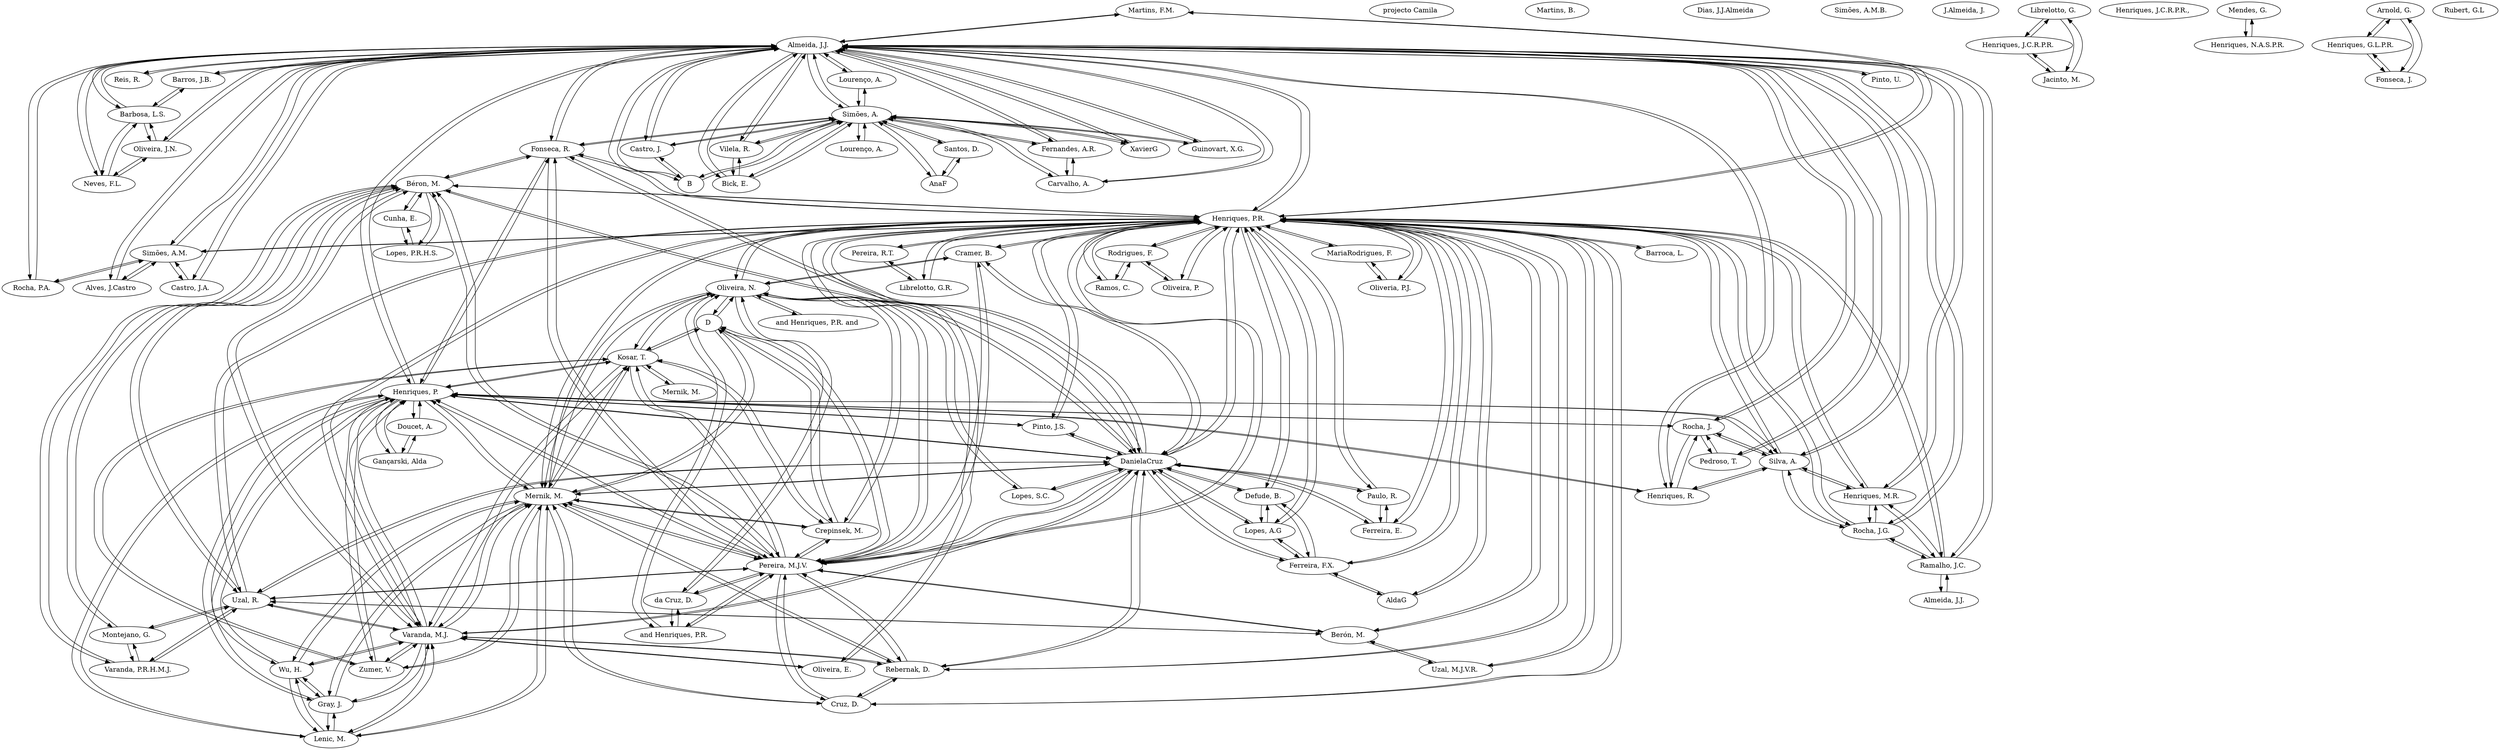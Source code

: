 strict Digraph G{
"Martins, F.M. "
"Martins, F.M. "->"Almeida, J.J. "
"Martins, F.M. "->"Henriques, P.R. "
"Almeida, J.J. "->"Martins, F.M. "
"Almeida, J.J. "
"Almeida, J.J. "->"Henriques, P.R. "
"Henriques, P.R. "->"Martins, F.M. "
"Henriques, P.R. "->"Almeida, J.J. "
"Henriques, P.R. "
"Almeida, J.J. "
"Almeida, J.J. "->"Barros, J.B. "
"Barros, J.B. "->"Almeida, J.J. "
"Barros, J.B. "
"Barros, J.B. "
"Barros, J.B. "->"Almeida, J.J. "
"Almeida, J.J. "->"Barros, J.B. "
"Almeida, J.J. "
"projecto Camila "
"Almeida, J.J. "
"Almeida, J.J. "
"Almeida, J.J. "->"Pinto, U. "
"Pinto, U. "->"Almeida, J.J. "
"Pinto, U. "
"Almeida, J.J. "
"Almeida, J.J. "
"Almeida, J.J. "
"Almeida, J.J. "->"Pinto, U. "
"Pinto, U. "->"Almeida, J.J. "
"Pinto, U. "
"Almeida, J.J. "
"Barbosa, L.S. "
"Barbosa, L.S. "->"Almeida, J.J. "
"Almeida, J.J. "->"Barbosa, L.S. "
"Almeida, J.J. "
"Barbosa, L.S. "
"Barbosa, L.S. "->"Almeida, J.J. "
"Almeida, J.J. "->"Barbosa, L.S. "
"Almeida, J.J. "
"Barbosa, L.S. "
"Barbosa, L.S. "->"Almeida, J.J. "
"Almeida, J.J. "->"Barbosa, L.S. "
"Almeida, J.J. "
"Barbosa, L.S. "
"Barbosa, L.S. "->"Almeida, J.J. "
"Almeida, J.J. "->"Barbosa, L.S. "
"Almeida, J.J. "
"Ramalho, J.C. "
"Ramalho, J.C. "->"Almeida, J.J. "
"Ramalho, J.C. "->"Henriques, P.R. "
"Almeida, J.J. "->"Ramalho, J.C. "
"Almeida, J.J. "
"Almeida, J.J. "->"Henriques, P.R. "
"Henriques, P.R. "->"Ramalho, J.C. "
"Henriques, P.R. "->"Almeida, J.J. "
"Henriques, P.R. "
"Almeida, J.J. "
"Pinto, U. "
"Pinto, U. "->"Almeida, J.J. "
"Almeida, J.J. "->"Pinto, U. "
"Almeida, J.J. "
"Almeida, J.J. "
"Almeida, J.J. "->"Barros, J.B. "
"Barros, J.B. "->"Almeida, J.J. "
"Barros, J.B. "
"Almeida, J.J. "
"Almeida, J.J. "
"Almeida, J.J. "->"Ramalho, J.C. "
"Ramalho, J.C. "->"Almeida, J.J. "
"Ramalho, J.C. "
"Ramalho, J.C. "
"Ramalho, J.C. "->"Almeida, J.J. "
"Ramalho, J.C. "->"Henriques, P.R. "
"Almeida, J.J. "->"Ramalho, J.C. "
"Almeida, J.J. "
"Almeida, J.J. "->"Henriques, P.R. "
"Henriques, P.R. "->"Ramalho, J.C. "
"Henriques, P.R. "->"Almeida, J.J. "
"Henriques, P.R. "
"Ramalho, J.C. "
"Ramalho, J.C. "->"Rocha, J.G. "
"Ramalho, J.C. "->"Almeida, J.J. "
"Ramalho, J.C. "->"Henriques, P.R. "
"Rocha, J.G. "->"Ramalho, J.C. "
"Rocha, J.G. "
"Rocha, J.G. "->"Almeida, J.J. "
"Rocha, J.G. "->"Henriques, P.R. "
"Almeida, J.J. "->"Ramalho, J.C. "
"Almeida, J.J. "->"Rocha, J.G. "
"Almeida, J.J. "
"Almeida, J.J. "->"Henriques, P.R. "
"Henriques, P.R. "->"Ramalho, J.C. "
"Henriques, P.R. "->"Rocha, J.G. "
"Henriques, P.R. "->"Almeida, J.J. "
"Henriques, P.R. "
"Almeida, J.J. "
"Reis, R. "
"Reis, R. "->"Almeida, J.J. "
"Almeida, J.J. "->"Reis, R. "
"Almeida, J.J. "
"Almeida, J.J. "
"Almeida, J.J. "->"Barbosa, L.S. "
"Almeida, J.J. "->"Neves, F.L. "
"Almeida, J.J. "->"Oliveira, J.N. "
"Barbosa, L.S. "->"Almeida, J.J. "
"Barbosa, L.S. "
"Barbosa, L.S. "->"Neves, F.L. "
"Barbosa, L.S. "->"Oliveira, J.N. "
"Neves, F.L. "->"Almeida, J.J. "
"Neves, F.L. "->"Barbosa, L.S. "
"Neves, F.L. "
"Neves, F.L. "->"Oliveira, J.N. "
"Oliveira, J.N. "->"Almeida, J.J. "
"Oliveira, J.N. "->"Barbosa, L.S. "
"Oliveira, J.N. "->"Neves, F.L. "
"Oliveira, J.N. "
"Almeida, J.J. "
"Almeida, J.J. "->"Barbosa, L.S. "
"Almeida, J.J. "->"Neves, F.L. "
"Almeida, J.J. "->"Oliveira, J.N. "
"Barbosa, L.S. "->"Almeida, J.J. "
"Barbosa, L.S. "
"Barbosa, L.S. "->"Neves, F.L. "
"Barbosa, L.S. "->"Oliveira, J.N. "
"Neves, F.L. "->"Almeida, J.J. "
"Neves, F.L. "->"Barbosa, L.S. "
"Neves, F.L. "
"Neves, F.L. "->"Oliveira, J.N. "
"Oliveira, J.N. "->"Almeida, J.J. "
"Oliveira, J.N. "->"Barbosa, L.S. "
"Oliveira, J.N. "->"Neves, F.L. "
"Oliveira, J.N. "
"Almeida, J.J. "
"Almeida, J.J. "->"Henriques, P.R. "
"Henriques, P.R. "->"Almeida, J.J. "
"Henriques, P.R. "
"Rocha, J.G. "
"Rocha, J.G. "->"Henriques, M.R. "
"Rocha, J.G. "->"Ramalho, J.C. "
"Rocha, J.G. "->"Almeida, J.J. "
"Henriques, M.R. "->"Rocha, J.G. "
"Henriques, M.R. "
"Henriques, M.R. "->"Ramalho, J.C. "
"Henriques, M.R. "->"Almeida, J.J. "
"Ramalho, J.C. "->"Rocha, J.G. "
"Ramalho, J.C. "->"Henriques, M.R. "
"Ramalho, J.C. "
"Ramalho, J.C. "->"Almeida, J.J. "
"Almeida, J.J. "->"Rocha, J.G. "
"Almeida, J.J. "->"Henriques, M.R. "
"Almeida, J.J. "->"Ramalho, J.C. "
"Almeida, J.J. "
"Almeida, J.J. "
"Almeida, J.J. "->"Barbosa, L.S. "
"Almeida, J.J. "->"Barros, J.B. "
"Barbosa, L.S. "->"Almeida, J.J. "
"Barbosa, L.S. "
"Barbosa, L.S. "->"Barros, J.B. "
"Barros, J.B. "->"Almeida, J.J. "
"Barros, J.B. "->"Barbosa, L.S. "
"Barros, J.B. "
"Ramalho, J.C. "
"Ramalho, J.C. "->"Almeida, J.J. "
"Ramalho, J.C. "->"Henriques, P.R. "
"Almeida, J.J. "->"Ramalho, J.C. "
"Almeida, J.J. "
"Almeida, J.J. "->"Henriques, P.R. "
"Henriques, P.R. "->"Ramalho, J.C. "
"Henriques, P.R. "->"Almeida, J.J. "
"Henriques, P.R. "
"Rocha, J. "
"Rocha, J. "->"Silva, A. "
"Rocha, J. "->"Henriques, R. "
"Rocha, J. "->"Almeida, J.J. "
"Rocha, J. "->"Henriques, P. "
"Silva, A. "->"Rocha, J. "
"Silva, A. "
"Silva, A. "->"Henriques, R. "
"Silva, A. "->"Almeida, J.J. "
"Silva, A. "->"Henriques, P. "
"Henriques, R. "->"Rocha, J. "
"Henriques, R. "->"Silva, A. "
"Henriques, R. "
"Henriques, R. "->"Almeida, J.J. "
"Henriques, R. "->"Henriques, P. "
"Almeida, J.J. "->"Rocha, J. "
"Almeida, J.J. "->"Silva, A. "
"Almeida, J.J. "->"Henriques, R. "
"Almeida, J.J. "
"Almeida, J.J. "->"Henriques, P. "
"Henriques, P. "->"Rocha, J. "
"Henriques, P. "->"Silva, A. "
"Henriques, P. "->"Henriques, R. "
"Henriques, P. "->"Almeida, J.J. "
"Henriques, P. "
"Rocha, J. "
"Rocha, J. "->"Pedroso, T. "
"Rocha, J. "->"Almeida, J.J. "
"Pedroso, T. "->"Rocha, J. "
"Pedroso, T. "
"Pedroso, T. "->"Almeida, J.J. "
"Almeida, J.J. "->"Rocha, J. "
"Almeida, J.J. "->"Pedroso, T. "
"Almeida, J.J. "
"Rocha, J.G. "
"Rocha, J.G. "->"Silva, A. "
"Rocha, J.G. "->"Almeida, J.J. "
"Rocha, J.G. "->"Henriques, M.R. "
"Rocha, J.G. "->"Henriques, P.R. "
"Silva, A. "->"Rocha, J.G. "
"Silva, A. "
"Silva, A. "->"Almeida, J.J. "
"Silva, A. "->"Henriques, M.R. "
"Silva, A. "->"Henriques, P.R. "
"Almeida, J.J. "->"Rocha, J.G. "
"Almeida, J.J. "->"Silva, A. "
"Almeida, J.J. "
"Almeida, J.J. "->"Henriques, M.R. "
"Almeida, J.J. "->"Henriques, P.R. "
"Henriques, M.R. "->"Rocha, J.G. "
"Henriques, M.R. "->"Silva, A. "
"Henriques, M.R. "->"Almeida, J.J. "
"Henriques, M.R. "
"Henriques, M.R. "->"Henriques, P.R. "
"Henriques, P.R. "->"Rocha, J.G. "
"Henriques, P.R. "->"Silva, A. "
"Henriques, P.R. "->"Almeida, J.J. "
"Henriques, P.R. "->"Henriques, M.R. "
"Henriques, P.R. "
" Almeida, J.J. "
" Almeida, J.J. "->"Ramalho, J.C. "
"Ramalho, J.C. "->" Almeida, J.J. "
"Ramalho, J.C. "
"Ramalho, J.C. "
"Ramalho, J.C. "->"Rocha, J.G. "
"Ramalho, J.C. "->"Almeida, J.J. "
"Ramalho, J.C. "->"Henriques, P.R. "
"Rocha, J.G. "->"Ramalho, J.C. "
"Rocha, J.G. "
"Rocha, J.G. "->"Almeida, J.J. "
"Rocha, J.G. "->"Henriques, P.R. "
"Almeida, J.J. "->"Ramalho, J.C. "
"Almeida, J.J. "->"Rocha, J.G. "
"Almeida, J.J. "
"Almeida, J.J. "->"Henriques, P.R. "
"Henriques, P.R. "->"Ramalho, J.C. "
"Henriques, P.R. "->"Rocha, J.G. "
"Henriques, P.R. "->"Almeida, J.J. "
"Henriques, P.R. "
"Barbosa, L.S. "
"Barbosa, L.S. "->"Barros, J.B. "
"Barbosa, L.S. "->"Almeida, J.J. "
"Barros, J.B. "->"Barbosa, L.S. "
"Barros, J.B. "
"Barros, J.B. "->"Almeida, J.J. "
"Almeida, J.J. "->"Barbosa, L.S. "
"Almeida, J.J. "->"Barros, J.B. "
"Almeida, J.J. "
"Almeida, J.J. "
"Almeida, J.J. "
"Almeida, J.J. "->"Simões, A.M. "
"Simões, A.M. "->"Almeida, J.J. "
"Simões, A.M. "
"Almeida, J.J. "
"Almeida, J.J. "->"Rocha, J.G. "
"Almeida, J.J. "->"Henriques, P.R. "
"Rocha, J.G. "->"Almeida, J.J. "
"Rocha, J.G. "
"Rocha, J.G. "->"Henriques, P.R. "
"Henriques, P.R. "->"Almeida, J.J. "
"Henriques, P.R. "->"Rocha, J.G. "
"Henriques, P.R. "
"Almeida, J.J. "
"Almeida, J.J. "->"Henriques, P.R. "
"Almeida, J.J. "->"Rocha, J.G. "
"Henriques, P.R. "->"Almeida, J.J. "
"Henriques, P.R. "
"Henriques, P.R. "->"Rocha, J.G. "
"Rocha, J.G. "->"Almeida, J.J. "
"Rocha, J.G. "->"Henriques, P.R. "
"Rocha, J.G. "
"Rocha, P.A. "
"Rocha, P.A. "->"Simões, A.M. "
"Rocha, P.A. "->"Almeida, J.J. "
"Simões, A.M. "->"Rocha, P.A. "
"Simões, A.M. "
"Simões, A.M. "->"Almeida, J.J. "
"Almeida, J.J. "->"Rocha, P.A. "
"Almeida, J.J. "->"Simões, A.M. "
"Almeida, J.J. "
"Simões, A.M. "
"Simões, A.M. "->"Almeida, J.J. "
"Almeida, J.J. "->"Simões, A.M. "
"Almeida, J.J. "
"Simões, A.M. "
"Simões, A.M. "->"Almeida, J.J. "
"Simões, A.M. "->"Henriques, P.R. "
"Almeida, J.J. "->"Simões, A.M. "
"Almeida, J.J. "
"Almeida, J.J. "->"Henriques, P.R. "
"Henriques, P.R. "->"Simões, A.M. "
"Henriques, P.R. "->"Almeida, J.J. "
"Henriques, P.R. "
"Simões, A.M. "
"Simões, A.M. "->"Almeida, J.J. "
"Almeida, J.J. "->"Simões, A.M. "
"Almeida, J.J. "
"Almeida, J.J. "
"Almeida, J.J. "->"Simões, A.M. "
"Almeida, J.J. "->"Alves, J.Castro "
"Simões, A.M. "->"Almeida, J.J. "
"Simões, A.M. "
"Simões, A.M. "->"Alves, J.Castro "
"Alves, J.Castro "->"Almeida, J.J. "
"Alves, J.Castro "->"Simões, A.M. "
"Alves, J.Castro "
"Almeida, J.J. "
"Almeida, J.J. "->"Simões, A.M. "
"Almeida, J.J. "->"Castro, J.A. "
"Simões, A.M. "->"Almeida, J.J. "
"Simões, A.M. "
"Simões, A.M. "->"Castro, J.A. "
"Castro, J.A. "->"Almeida, J.J. "
"Castro, J.A. "->"Simões, A.M. "
"Castro, J.A. "
"Almeida, J.J. "
"Almeida, J.J. "->"Simões, A.M. "
"Simões, A.M. "->"Almeida, J.J. "
"Simões, A.M. "
"Almeida, J.J. "
"Almeida, J.J. "->"Simões, A.M. "
"Simões, A.M. "->"Almeida, J.J. "
"Simões, A.M. "
"Simões, A.M. "
"Simões, A.M. "->"Almeida, J.J. "
"Almeida, J.J. "->"Simões, A.M. "
"Almeida, J.J. "
"Simões, A.M. "
"Simões, A.M. "->"Almeida, J.J. "
"Almeida, J.J. "->"Simões, A.M. "
"Almeida, J.J. "
"Almeida, J.J. "
"Almeida, J.J. "->"Simões, A. "
"Almeida, J.J. "->"Castro, J. "
"Almeida, J.J. "->"B "
"Simões, A. "->"Almeida, J.J. "
"Simões, A. "
"Simões, A. "->"Castro, J. "
"Simões, A. "->"B "
"Castro, J. "->"Almeida, J.J. "
"Castro, J. "->"Simões, A. "
"Castro, J. "
"Castro, J. "->"B "
"B "->"Almeida, J.J. "
"B "->"Simões, A. "
"B "->"Castro, J. "
"B "
"Martins, B. "
"Simões, A. "
"Simões, A.M. "
"Simões, A.M. "->"Almeida, J.J. "
"Almeida, J.J. "->"Simões, A.M. "
"Almeida, J.J. "
"Dias, J.J.Almeida "
"Simões, A.M.B. "
"Almeida, J.J. "
"Almeida, J.J. "->"Simões, A. "
"Simões, A. "->"Almeida, J.J. "
"Simões, A. "
"Simões, A. "
"Simões, A. "->"Almeida, J.J. "
"Simões, A. "->"XavierG "
"Almeida, J.J. "->"Simões, A. "
"Almeida, J.J. "
"Almeida, J.J. "->"XavierG "
"XavierG "->"Simões, A. "
"XavierG "->"Almeida, J.J. "
"XavierG "
"Simões, A. "
"Simões, A. "
"Simões, A. "->"Guinovart, X.G. "
"Simões, A. "->"Almeida, J.J. "
"Guinovart, X.G. "->"Simões, A. "
"Guinovart, X.G. "
"Guinovart, X.G. "->"Almeida, J.J. "
"Almeida, J.J. "->"Simões, A. "
"Almeida, J.J. "->"Guinovart, X.G. "
"Almeida, J.J. "
"Santos, D. "
"Santos, D. "->"Simões, A. "
"Santos, D. "->"AnaF "
"Simões, A. "->"Santos, D. "
"Simões, A. "
"Simões, A. "->"AnaF "
"AnaF "->"Santos, D. "
"AnaF "->"Simões, A. "
"AnaF "
"Vilela, R. "
"Vilela, R. "->"Simões, A. "
"Vilela, R. "->"Bick, E. "
"Vilela, R. "->"Almeida, J.J. "
"Simões, A. "->"Vilela, R. "
"Simões, A. "
"Simões, A. "->"Bick, E. "
"Simões, A. "->"Almeida, J.J. "
"Bick, E. "->"Vilela, R. "
"Bick, E. "->"Simões, A. "
"Bick, E. "
"Bick, E. "->"Almeida, J.J. "
"Almeida, J.J. "->"Vilela, R. "
"Almeida, J.J. "->"Simões, A. "
"Almeida, J.J. "->"Bick, E. "
"Almeida, J.J. "
"Almeida, J.J. "
"Almeida, J.J. "->"Simões, A. "
"Simões, A. "->"Almeida, J.J. "
"Simões, A. "
"Almeida, J.J. "
"Almeida, J.J. "->"Simões, A. "
"Simões, A. "->"Almeida, J.J. "
"Simões, A. "
"Almeida, J.J. "
"Almeida, J.J. "->"Simões, A. "
"Simões, A. "->"Almeida, J.J. "
"Simões, A. "
"Simões, A. "
"Simões, A. "->"Almeida, J.J. "
"Almeida, J.J. "->"Simões, A. "
"Almeida, J.J. "
"Simões, A. "
"Simões, A. "->"Almeida, J.J. "
"Almeida, J.J. "->"Simões, A. "
"Almeida, J.J. "
"Almeida, J.J. "
"Almeida, J.J. "->"Simões, A. "
"Simões, A. "->"Almeida, J.J. "
"Simões, A. "
"Almeida, J.J. "
"Almeida, J.J. "->"Simões, A. "
"Simões, A. "->"Almeida, J.J. "
"Simões, A. "
"Fernandes, A.R. "
"Fernandes, A.R. "->"Carvalho, A. "
"Fernandes, A.R. "->"Almeida, J.J. "
"Fernandes, A.R. "->"Simões, A. "
"Carvalho, A. "->"Fernandes, A.R. "
"Carvalho, A. "
"Carvalho, A. "->"Almeida, J.J. "
"Carvalho, A. "->"Simões, A. "
"Almeida, J.J. "->"Fernandes, A.R. "
"Almeida, J.J. "->"Carvalho, A. "
"Almeida, J.J. "
"Almeida, J.J. "->"Simões, A. "
"Simões, A. "->"Fernandes, A.R. "
"Simões, A. "->"Carvalho, A. "
"Simões, A. "->"Almeida, J.J. "
"Simões, A. "
"Almeida, J.J. "
"Almeida, J.J. "->"Simões, A. "
"Simões, A. "->"Almeida, J.J. "
"Simões, A. "
"Simões, A. "
"Simões, A. "->"Almeida, J.J. "
"Almeida, J.J. "->"Simões, A. "
"Almeida, J.J. "
"Almeida, J.J. "
"Almeida, J.J. "->"Simões, A. "
"Simões, A. "->"Almeida, J.J. "
"Simões, A. "
"Simões, A. "
"Simões, A. "->"Fonseca, R. "
"Simões, A. "->"Almeida, J.J. "
"Fonseca, R. "->"Simões, A. "
"Fonseca, R. "
"Fonseca, R. "->"Almeida, J.J. "
"Almeida, J.J. "->"Simões, A. "
"Almeida, J.J. "->"Fonseca, R. "
"Almeida, J.J. "
" Lourenço, A. "
" Lourenço, A. "->"Simões, A. "
"Simões, A. "->" Lourenço, A. "
"Simões, A. "
"Simões, A. "
"Simões, A. "->"Lourenço, A. "
"Simões, A. "->"Almeida, J.J. "
"Lourenço, A. "->"Simões, A. "
"Lourenço, A. "
"Lourenço, A. "->"Almeida, J.J. "
"Almeida, J.J. "->"Simões, A. "
"Almeida, J.J. "->"Lourenço, A. "
"Almeida, J.J. "
"J.Almeida, J. "
"Ramalho, J.C. "
"Ramalho, J.C. "->"Henriques, P.R. "
"Henriques, P.R. "->"Ramalho, J.C. "
"Henriques, P.R. "
"Rodrigues, F. "
"Rodrigues, F. "->"Ramos, C. "
"Rodrigues, F. "->"Henriques, P.R. "
"Ramos, C. "->"Rodrigues, F. "
"Ramos, C. "
"Ramos, C. "->"Henriques, P.R. "
"Henriques, P.R. "->"Rodrigues, F. "
"Henriques, P.R. "->"Ramos, C. "
"Henriques, P.R. "
"Oliveira, P. "
"Oliveira, P. "->"Rodrigues, F. "
"Oliveira, P. "->"Henriques, P.R. "
"Rodrigues, F. "->"Oliveira, P. "
"Rodrigues, F. "
"Rodrigues, F. "->"Henriques, P.R. "
"Henriques, P.R. "->"Oliveira, P. "
"Henriques, P.R. "->"Rodrigues, F. "
"Henriques, P.R. "
"Kosar, T. "
"Kosar, T. "->"Mernik, M. "
"Kosar, T. "->"Henriques, P. "
"Kosar, T. "->"Varanda, M.J. "
"Kosar, T. "->"Zumer, V. "
"Mernik, M. "->"Kosar, T. "
"Mernik, M. "
"Mernik, M. "->"Henriques, P. "
"Mernik, M. "->"Varanda, M.J. "
"Mernik, M. "->"Zumer, V. "
"Henriques, P. "->"Kosar, T. "
"Henriques, P. "->"Mernik, M. "
"Henriques, P. "
"Henriques, P. "->"Varanda, M.J. "
"Henriques, P. "->"Zumer, V. "
"Varanda, M.J. "->"Kosar, T. "
"Varanda, M.J. "->"Mernik, M. "
"Varanda, M.J. "->"Henriques, P. "
"Varanda, M.J. "
"Varanda, M.J. "->"Zumer, V. "
"Zumer, V. "->"Kosar, T. "
"Zumer, V. "->"Mernik, M. "
"Zumer, V. "->"Henriques, P. "
"Zumer, V. "->"Varanda, M.J. "
"Zumer, V. "
"Henriques, P. "
"Henriques, P. "->"Varanda, M.J. "
"Henriques, P. "->"Mernik, M. "
"Henriques, P. "->"Lenic, M. "
"Henriques, P. "->"Gray, J. "
"Henriques, P. "->"Wu, H. "
"Varanda, M.J. "->"Henriques, P. "
"Varanda, M.J. "
"Varanda, M.J. "->"Mernik, M. "
"Varanda, M.J. "->"Lenic, M. "
"Varanda, M.J. "->"Gray, J. "
"Varanda, M.J. "->"Wu, H. "
"Mernik, M. "->"Henriques, P. "
"Mernik, M. "->"Varanda, M.J. "
"Mernik, M. "
"Mernik, M. "->"Lenic, M. "
"Mernik, M. "->"Gray, J. "
"Mernik, M. "->"Wu, H. "
"Lenic, M. "->"Henriques, P. "
"Lenic, M. "->"Varanda, M.J. "
"Lenic, M. "->"Mernik, M. "
"Lenic, M. "
"Lenic, M. "->"Gray, J. "
"Lenic, M. "->"Wu, H. "
"Gray, J. "->"Henriques, P. "
"Gray, J. "->"Varanda, M.J. "
"Gray, J. "->"Mernik, M. "
"Gray, J. "->"Lenic, M. "
"Gray, J. "
"Gray, J. "->"Wu, H. "
"Wu, H. "->"Henriques, P. "
"Wu, H. "->"Varanda, M.J. "
"Wu, H. "->"Mernik, M. "
"Wu, H. "->"Lenic, M. "
"Wu, H. "->"Gray, J. "
"Wu, H. "
"Rebernak, D. "
"Rebernak, D. "->"Mernik, M. "
"Rebernak, D. "->"Henriques, P.R. "
"Rebernak, D. "->"Varanda, M.J. "
"Mernik, M. "->"Rebernak, D. "
"Mernik, M. "
"Mernik, M. "->"Henriques, P.R. "
"Mernik, M. "->"Varanda, M.J. "
"Henriques, P.R. "->"Rebernak, D. "
"Henriques, P.R. "->"Mernik, M. "
"Henriques, P.R. "
"Henriques, P.R. "->"Varanda, M.J. "
"Varanda, M.J. "->"Rebernak, D. "
"Varanda, M.J. "->"Mernik, M. "
"Varanda, M.J. "->"Henriques, P.R. "
"Varanda, M.J. "
"Rebernak, D. "
"Rebernak, D. "->"Mernik, M. "
"Rebernak, D. "->"Henriques, P.R. "
"Rebernak, D. "->"DanielaCruz "
"Rebernak, D. "->"Varanda, M.J. "
"Mernik, M. "->"Rebernak, D. "
"Mernik, M. "
"Mernik, M. "->"Henriques, P.R. "
"Mernik, M. "->"DanielaCruz "
"Mernik, M. "->"Varanda, M.J. "
"Henriques, P.R. "->"Rebernak, D. "
"Henriques, P.R. "->"Mernik, M. "
"Henriques, P.R. "
"Henriques, P.R. "->"DanielaCruz "
"Henriques, P.R. "->"Varanda, M.J. "
"DanielaCruz "->"Rebernak, D. "
"DanielaCruz "->"Mernik, M. "
"DanielaCruz "->"Henriques, P.R. "
"DanielaCruz "
"DanielaCruz "->"Varanda, M.J. "
"Varanda, M.J. "->"Rebernak, D. "
"Varanda, M.J. "->"Mernik, M. "
"Varanda, M.J. "->"Henriques, P.R. "
"Varanda, M.J. "->"DanielaCruz "
"Varanda, M.J. "
"Gan\çarski, Alda "
"Gan\çarski, Alda "->"Doucet, A. "
"Gan\çarski, Alda "->"Henriques, P. "
"Doucet, A. "->"Gan\çarski, Alda "
"Doucet, A. "
"Doucet, A. "->"Henriques, P. "
"Henriques, P. "->"Gan\çarski, Alda "
"Henriques, P. "->"Doucet, A. "
"Henriques, P. "
"Barroca, L. "
"Barroca, L. "->"Henriques, P.R. "
"Henriques, P.R. "->"Barroca, L. "
"Henriques, P.R. "
"Ramalho, J.C. "
"Ramalho, J.C. "->"Almeida, J.J. "
"Ramalho, J.C. "->"Henriques, P.R. "
"Almeida, J.J. "->"Ramalho, J.C. "
"Almeida, J.J. "
"Almeida, J.J. "->"Henriques, P.R. "
"Henriques, P.R. "->"Ramalho, J.C. "
"Henriques, P.R. "->"Almeida, J.J. "
"Henriques, P.R. "
"Ramalho, J.C. "
"Ramalho, J.C. "->"Almeida, J.J. "
"Ramalho, J.C. "->"Rocha, J.G. "
"Ramalho, J.C. "->"Henriques, P.R. "
"Almeida, J.J. "->"Ramalho, J.C. "
"Almeida, J.J. "
"Almeida, J.J. "->"Rocha, J.G. "
"Almeida, J.J. "->"Henriques, P.R. "
"Rocha, J.G. "->"Ramalho, J.C. "
"Rocha, J.G. "->"Almeida, J.J. "
"Rocha, J.G. "
"Rocha, J.G. "->"Henriques, P.R. "
"Henriques, P.R. "->"Ramalho, J.C. "
"Henriques, P.R. "->"Almeida, J.J. "
"Henriques, P.R. "->"Rocha, J.G. "
"Henriques, P.R. "
"Librelotto, G. "
"Librelotto, G. "->"Henriques, J.C.R.P.R. "
"Henriques, J.C.R.P.R. "->"Librelotto, G. "
"Henriques, J.C.R.P.R. "
"Jacinto, M. "
"Jacinto, M. "->"Librelotto, G. "
"Jacinto, M. "->"Henriques, J.C.R.P.R. "
"Librelotto, G. "->"Jacinto, M. "
"Librelotto, G. "
"Librelotto, G. "->"Henriques, J.C.R.P.R. "
"Henriques, J.C.R.P.R. "->"Jacinto, M. "
"Henriques, J.C.R.P.R. "->"Librelotto, G. "
"Henriques, J.C.R.P.R. "
"Jacinto, M. "
"Jacinto, M. "->"Librelotto, G. "
"Jacinto, M. "->"Henriques, J.C.R.P.R. "
"Librelotto, G. "->"Jacinto, M. "
"Librelotto, G. "
"Librelotto, G. "->"Henriques, J.C.R.P.R. "
"Henriques, J.C.R.P.R. "->"Jacinto, M. "
"Henriques, J.C.R.P.R. "->"Librelotto, G. "
"Henriques, J.C.R.P.R. "
"Librelotto, G. "
"Librelotto, G. "->"Henriques, J.C.R.P.R. "
"Henriques, J.C.R.P.R. "->"Librelotto, G. "
"Henriques, J.C.R.P.R. "
"Librelotto, G. "
"Librelotto, G. "->"Henriques, J.C.R.P.R. "
"Henriques, J.C.R.P.R. "->"Librelotto, G. "
"Henriques, J.C.R.P.R. "
"Henriques, J.C.R.P.R., "
"Mendes, G. "
"Mendes, G. "->"Henriques, N.A.S.P.R. "
"Henriques, N.A.S.P.R. "->"Mendes, G. "
"Henriques, N.A.S.P.R. "
"Arnold, G. "
"Arnold, G. "->"Henriques, G.L.P.R. "
"Arnold, G. "->"Fonseca, J. "
"Henriques, G.L.P.R. "->"Arnold, G. "
"Henriques, G.L.P.R. "
"Henriques, G.L.P.R. "->"Fonseca, J. "
"Fonseca, J. "->"Arnold, G. "
"Fonseca, J. "->"Henriques, G.L.P.R. "
"Fonseca, J. "
"Henriques, P. "
"Henriques, P. "->"Kosar, T. "
"Henriques, P. "->"Mernik, M. "
"Henriques, P. "->"Varanda, M.J. "
"Henriques, P. "->"Zumer, V. "
"Kosar, T. "->"Henriques, P. "
"Kosar, T. "
"Kosar, T. "->"Mernik, M. "
"Kosar, T. "->"Varanda, M.J. "
"Kosar, T. "->"Zumer, V. "
"Mernik, M. "->"Henriques, P. "
"Mernik, M. "->"Kosar, T. "
"Mernik, M. "
"Mernik, M. "->"Varanda, M.J. "
"Mernik, M. "->"Zumer, V. "
"Varanda, M.J. "->"Henriques, P. "
"Varanda, M.J. "->"Kosar, T. "
"Varanda, M.J. "->"Mernik, M. "
"Varanda, M.J. "
"Varanda, M.J. "->"Zumer, V. "
"Zumer, V. "->"Henriques, P. "
"Zumer, V. "->"Kosar, T. "
"Zumer, V. "->"Mernik, M. "
"Zumer, V. "->"Varanda, M.J. "
"Zumer, V. "
"Varanda, M.J. "
"Varanda, M.J. "->"Henriques, P.R. "
"Henriques, P.R. "->"Varanda, M.J. "
"Henriques, P.R. "
"Henriques, P. "
"Henriques, P. "->"Varanda, M.J. "
"Henriques, P. "->"Mernik, M. "
"Henriques, P. "->"Lenic, M. "
"Varanda, M.J. "->"Henriques, P. "
"Varanda, M.J. "
"Varanda, M.J. "->"Mernik, M. "
"Varanda, M.J. "->"Lenic, M. "
"Mernik, M. "->"Henriques, P. "
"Mernik, M. "->"Varanda, M.J. "
"Mernik, M. "
"Mernik, M. "->"Lenic, M. "
"Lenic, M. "->"Henriques, P. "
"Lenic, M. "->"Varanda, M.J. "
"Lenic, M. "->"Mernik, M. "
"Lenic, M. "
"Varanda, M.J. "
"Varanda, M.J. "->"Henriques, P. "
"Henriques, P. "->"Varanda, M.J. "
"Henriques, P. "
"Rebernak, D. "
"Rebernak, D. "->"Mernik, M. "
"Rebernak, D. "->"Henriques, P.R. "
"Rebernak, D. "->"Pereira, M.J.V. "
"Rebernak, D. "->"Cruz, D. "
"Mernik, M. "->"Rebernak, D. "
"Mernik, M. "
"Mernik, M. "->"Henriques, P.R. "
"Mernik, M. "->"Pereira, M.J.V. "
"Mernik, M. "->"Cruz, D. "
"Henriques, P.R. "->"Rebernak, D. "
"Henriques, P.R. "->"Mernik, M. "
"Henriques, P.R. "
"Henriques, P.R. "->"Pereira, M.J.V. "
"Henriques, P.R. "->"Cruz, D. "
"Pereira, M.J.V. "->"Rebernak, D. "
"Pereira, M.J.V. "->"Mernik, M. "
"Pereira, M.J.V. "->"Henriques, P.R. "
"Pereira, M.J.V. "
"Pereira, M.J.V. "->"Cruz, D. "
"Cruz, D. "->"Rebernak, D. "
"Cruz, D. "->"Mernik, M. "
"Cruz, D. "->"Henriques, P.R. "
"Cruz, D. "->"Pereira, M.J.V. "
"Cruz, D. "
"Berón, M. "
"Berón, M. "->"Henriques, P.R. "
"Berón, M. "->"Uzal, M.J.V.R. "
"Henriques, P.R. "->"Berón, M. "
"Henriques, P.R. "
"Henriques, P.R. "->"Uzal, M.J.V.R. "
"Uzal, M.J.V.R. "->"Berón, M. "
"Uzal, M.J.V.R. "->"Henriques, P.R. "
"Uzal, M.J.V.R. "
"Berón, M. "
"Berón, M. "->"Henriques, P.R. "
"Berón, M. "->"Uzal, M.J.V.R. "
"Henriques, P.R. "->"Berón, M. "
"Henriques, P.R. "
"Henriques, P.R. "->"Uzal, M.J.V.R. "
"Uzal, M.J.V.R. "->"Berón, M. "
"Uzal, M.J.V.R. "->"Henriques, P.R. "
"Uzal, M.J.V.R. "
"Berón, M. "
"Berón, M. "->"Henriques, P.R. "
"Berón, M. "->"Uzal, M.J.V.R. "
"Henriques, P.R. "->"Berón, M. "
"Henriques, P.R. "
"Henriques, P.R. "->"Uzal, M.J.V.R. "
"Uzal, M.J.V.R. "->"Berón, M. "
"Uzal, M.J.V.R. "->"Henriques, P.R. "
"Uzal, M.J.V.R. "
"Berón, M. "
"Berón, M. "->"Henriques, P.R. "
"Berón, M. "->"Uzal, M.J.V.R. "
"Henriques, P.R. "->"Berón, M. "
"Henriques, P.R. "
"Henriques, P.R. "->"Uzal, M.J.V.R. "
"Uzal, M.J.V.R. "->"Berón, M. "
"Uzal, M.J.V.R. "->"Henriques, P.R. "
"Uzal, M.J.V.R. "
"Cunha, E. "
"Cunha, E. "->"Lopes, P.R.H.S. "
"Cunha, E. "->"Béron, M. "
"Lopes, P.R.H.S. "->"Cunha, E. "
"Lopes, P.R.H.S. "
"Lopes, P.R.H.S. "->"Béron, M. "
"Béron, M. "->"Cunha, E. "
"Béron, M. "->"Lopes, P.R.H.S. "
"Béron, M. "
"Béron, M. "
"Béron, M. "->"Varanda, P.R.H.M.J. "
"Béron, M. "->"Uzal, R. "
"Varanda, P.R.H.M.J. "->"Béron, M. "
"Varanda, P.R.H.M.J. "
"Varanda, P.R.H.M.J. "->"Uzal, R. "
"Uzal, R. "->"Béron, M. "
"Uzal, R. "->"Varanda, P.R.H.M.J. "
"Uzal, R. "
"Béron, M. "
"Béron, M. "->"Varanda, P.R.H.M.J. "
"Béron, M. "->"Uzal, R. "
"Varanda, P.R.H.M.J. "->"Béron, M. "
"Varanda, P.R.H.M.J. "
"Varanda, P.R.H.M.J. "->"Uzal, R. "
"Uzal, R. "->"Béron, M. "
"Uzal, R. "->"Varanda, P.R.H.M.J. "
"Uzal, R. "
"Béron, M. "
"Béron, M. "->"Varanda, P.R.H.M.J. "
"Béron, M. "->"Uzal, R. "
"Béron, M. "->"Montejano, G. "
"Varanda, P.R.H.M.J. "->"Béron, M. "
"Varanda, P.R.H.M.J. "
"Varanda, P.R.H.M.J. "->"Uzal, R. "
"Varanda, P.R.H.M.J. "->"Montejano, G. "
"Uzal, R. "->"Béron, M. "
"Uzal, R. "->"Varanda, P.R.H.M.J. "
"Uzal, R. "
"Uzal, R. "->"Montejano, G. "
"Montejano, G. "->"Béron, M. "
"Montejano, G. "->"Varanda, P.R.H.M.J. "
"Montejano, G. "->"Uzal, R. "
"Montejano, G. "
"Béron, M. "
"Béron, M. "->"Varanda, P.R.H.M.J. "
"Béron, M. "->"Uzal, R. "
"Varanda, P.R.H.M.J. "->"Béron, M. "
"Varanda, P.R.H.M.J. "
"Varanda, P.R.H.M.J. "->"Uzal, R. "
"Uzal, R. "->"Béron, M. "
"Uzal, R. "->"Varanda, P.R.H.M.J. "
"Uzal, R. "
"Béron, M. "
"Béron, M. "->"Varanda, P.R.H.M.J. "
"Varanda, P.R.H.M.J. "->"Béron, M. "
"Varanda, P.R.H.M.J. "
"Béron, M. "
"Béron, M. "->"DanielaCruz "
"Béron, M. "->"Varanda, M.J. "
"Béron, M. "->"Henriques, P.R. "
"Béron, M. "->"Uzal, R. "
"DanielaCruz "->"Béron, M. "
"DanielaCruz "
"DanielaCruz "->"Varanda, M.J. "
"DanielaCruz "->"Henriques, P.R. "
"DanielaCruz "->"Uzal, R. "
"Varanda, M.J. "->"Béron, M. "
"Varanda, M.J. "->"DanielaCruz "
"Varanda, M.J. "
"Varanda, M.J. "->"Henriques, P.R. "
"Varanda, M.J. "->"Uzal, R. "
"Henriques, P.R. "->"Béron, M. "
"Henriques, P.R. "->"DanielaCruz "
"Henriques, P.R. "->"Varanda, M.J. "
"Henriques, P.R. "
"Henriques, P.R. "->"Uzal, R. "
"Uzal, R. "->"Béron, M. "
"Uzal, R. "->"DanielaCruz "
"Uzal, R. "->"Varanda, M.J. "
"Uzal, R. "->"Henriques, P.R. "
"Uzal, R. "
"Berón, M. "
"Berón, M. "->"Uzal, R. "
"Berón, M. "->"Henriques, P.R. "
"Berón, M. "->"Pereira, M.J.V. "
"Uzal, R. "->"Berón, M. "
"Uzal, R. "
"Uzal, R. "->"Henriques, P.R. "
"Uzal, R. "->"Pereira, M.J.V. "
"Henriques, P.R. "->"Berón, M. "
"Henriques, P.R. "->"Uzal, R. "
"Henriques, P.R. "
"Henriques, P.R. "->"Pereira, M.J.V. "
"Pereira, M.J.V. "->"Berón, M. "
"Pereira, M.J.V. "->"Uzal, R. "
"Pereira, M.J.V. "->"Henriques, P.R. "
"Pereira, M.J.V. "
"Oliveira, E. "
"Oliveira, E. "->"Varanda, M.J. "
"Oliveira, E. "->"Henriques, P.R. "
"Varanda, M.J. "->"Oliveira, E. "
"Varanda, M.J. "
"Varanda, M.J. "->"Henriques, P.R. "
"Henriques, P.R. "->"Oliveira, E. "
"Henriques, P.R. "->"Varanda, M.J. "
"Henriques, P.R. "
"Oliveira, E. "
"Oliveira, E. "->"Henriques, P.R. "
"Oliveira, E. "->"Varanda, M.J. "
"Henriques, P.R. "->"Oliveira, E. "
"Henriques, P.R. "
"Henriques, P.R. "->"Varanda, M.J. "
"Varanda, M.J. "->"Oliveira, E. "
"Varanda, M.J. "->"Henriques, P.R. "
"Varanda, M.J. "
"AldaG\ "
"AldaG\ "->"Henriques, P.R. "
"Henriques, P.R. "->"AldaG\ "
"Henriques, P.R. "
"AldaG\ "
"AldaG\ "->"Henriques, P.R. "
"Henriques, P.R. "->"AldaG\ "
"Henriques, P.R. "
"AldaG\ "
"AldaG\ "->"Ferreira, F.X. "
"AldaG\ "->"Henriques, P.R. "
"Ferreira, F.X. "->"AldaG\ "
"Ferreira, F.X. "
"Ferreira, F.X. "->"Henriques, P.R. "
"Henriques, P.R. "->"AldaG\ "
"Henriques, P.R. "->"Ferreira, F.X. "
"Henriques, P.R. "
"Ferreira, F.X. "
"Ferreira, F.X. "->"Lopes, A.G\ "
"Ferreira, F.X. "->"Henriques, P.R. "
"Lopes, A.G\ "->"Ferreira, F.X. "
"Lopes, A.G\ "
"Lopes, A.G\ "->"Henriques, P.R. "
"Henriques, P.R. "->"Ferreira, F.X. "
"Henriques, P.R. "->"Lopes, A.G\ "
"Henriques, P.R. "
"Ferreira, F.X. "
"Ferreira, F.X. "->"Henriques, P.R. "
"Henriques, P.R. "->"Ferreira, F.X. "
"Henriques, P.R. "
"Rubert, G.L "
"Rubert, G.L "
"Rubert, G.L "
"Rubert, G.L "
"Rubert, G.L "
"DanielaCruz "
"DanielaCruz "->"Henriques, P.R. "
"DanielaCruz "->"Varanda, M.J. "
"Henriques, P.R. "->"DanielaCruz "
"Henriques, P.R. "
"Henriques, P.R. "->"Varanda, M.J. "
"Varanda, M.J. "->"DanielaCruz "
"Varanda, M.J. "->"Henriques, P.R. "
"Varanda, M.J. "
"Ferreira, E. "
"Ferreira, E. "->"Paulo, R. "
"Ferreira, E. "->"DanielaCruz "
"Ferreira, E. "->"Henriques, P.R. "
"Paulo, R. "->"Ferreira, E. "
"Paulo, R. "
"Paulo, R. "->"DanielaCruz "
"Paulo, R. "->"Henriques, P.R. "
"DanielaCruz "->"Ferreira, E. "
"DanielaCruz "->"Paulo, R. "
"DanielaCruz "
"DanielaCruz "->"Henriques, P.R. "
"Henriques, P.R. "->"Ferreira, E. "
"Henriques, P.R. "->"Paulo, R. "
"Henriques, P.R. "->"DanielaCruz "
"Henriques, P.R. "
"Pereira, M.J.V. "
"Pereira, M.J.V. "->"Mernik, M. "
"Pereira, M.J.V. "->"DanielaCruz "
"Pereira, M.J.V. "->"Henriques, P.R. "
"Mernik, M. "->"Pereira, M.J.V. "
"Mernik, M. "
"Mernik, M. "->"DanielaCruz "
"Mernik, M. "->"Henriques, P.R. "
"DanielaCruz "->"Pereira, M.J.V. "
"DanielaCruz "->"Mernik, M. "
"DanielaCruz "
"DanielaCruz "->"Henriques, P.R. "
"Henriques, P.R. "->"Pereira, M.J.V. "
"Henriques, P.R. "->"Mernik, M. "
"Henriques, P.R. "->"DanielaCruz "
"Henriques, P.R. "
"DanielaCruz "
"DanielaCruz "->"Henriques, P.R. "
"DanielaCruz "->"Varanda, M.J. "
"Henriques, P.R. "->"DanielaCruz "
"Henriques, P.R. "
"Henriques, P.R. "->"Varanda, M.J. "
"Varanda, M.J. "->"DanielaCruz "
"Varanda, M.J. "->"Henriques, P.R. "
"Varanda, M.J. "
"DanielaCruz "
"DanielaCruz "->"Pereira, M.J.V. "
"DanielaCruz "->"Henriques, P.R. "
"Pereira, M.J.V. "->"DanielaCruz "
"Pereira, M.J.V. "
"Pereira, M.J.V. "->"Henriques, P.R. "
"Henriques, P.R. "->"DanielaCruz "
"Henriques, P.R. "->"Pereira, M.J.V. "
"Henriques, P.R. "
"DanielaCruz "
"DanielaCruz "->"Henriques, P.R. "
"Henriques, P.R. "->"DanielaCruz "
"Henriques, P.R. "
"DanielaCruz "
"DanielaCruz "->"Henriques, P.R. "
"Henriques, P.R. "->"DanielaCruz "
"Henriques, P.R. "
"Fonseca, R. "
"Fonseca, R. "->"DanielaCruz "
"Fonseca, R. "->"Henriques, P. "
"Fonseca, R. "->"Pereira, M.J.V. "
"DanielaCruz "->"Fonseca, R. "
"DanielaCruz "
"DanielaCruz "->"Henriques, P. "
"DanielaCruz "->"Pereira, M.J.V. "
"Henriques, P. "->"Fonseca, R. "
"Henriques, P. "->"DanielaCruz "
"Henriques, P. "
"Henriques, P. "->"Pereira, M.J.V. "
"Pereira, M.J.V. "->"Fonseca, R. "
"Pereira, M.J.V. "->"DanielaCruz "
"Pereira, M.J.V. "->"Henriques, P. "
"Pereira, M.J.V. "
"DanielaCruz "
"DanielaCruz "->"Henriques, P.R. "
"DanielaCruz "->"Pereira, M.J.V. "
"Henriques, P.R. "->"DanielaCruz "
"Henriques, P.R. "
"Henriques, P.R. "->"Pereira, M.J.V. "
"Pereira, M.J.V. "->"DanielaCruz "
"Pereira, M.J.V. "->"Henriques, P.R. "
"Pereira, M.J.V. "
"DanielaCruz "
"DanielaCruz "->"Henriques, P.R. "
"Henriques, P.R. "->"DanielaCruz "
"Henriques, P.R. "
"DanielaCruz "
"DanielaCruz "->"Lopes, S.C. "
"DanielaCruz "->"Henriques, P.R. "
"Lopes, S.C. "->"DanielaCruz "
"Lopes, S.C. "
"Lopes, S.C. "->"Henriques, P.R. "
"Henriques, P.R. "->"DanielaCruz "
"Henriques, P.R. "->"Lopes, S.C. "
"Henriques, P.R. "
"DanielaCruz "
"DanielaCruz "->"Henriques, P.R. "
"Henriques, P.R. "->"DanielaCruz "
"Henriques, P.R. "
"DanielaCruz "
"DanielaCruz "->"Fonseca, R. "
"DanielaCruz "->"Pereira, M.J.V. "
"DanielaCruz "->"Béron, M. "
"DanielaCruz "->"Henriques, P.R. "
"Fonseca, R. "->"DanielaCruz "
"Fonseca, R. "
"Fonseca, R. "->"Pereira, M.J.V. "
"Fonseca, R. "->"Béron, M. "
"Fonseca, R. "->"Henriques, P.R. "
"Pereira, M.J.V. "->"DanielaCruz "
"Pereira, M.J.V. "->"Fonseca, R. "
"Pereira, M.J.V. "
"Pereira, M.J.V. "->"Béron, M. "
"Pereira, M.J.V. "->"Henriques, P.R. "
"Béron, M. "->"DanielaCruz "
"Béron, M. "->"Fonseca, R. "
"Béron, M. "->"Pereira, M.J.V. "
"Béron, M. "
"Béron, M. "->"Henriques, P.R. "
"Henriques, P.R. "->"DanielaCruz "
"Henriques, P.R. "->"Fonseca, R. "
"Henriques, P.R. "->"Pereira, M.J.V. "
"Henriques, P.R. "->"Béron, M. "
"Henriques, P.R. "
"DanielaCruz "
"DanielaCruz "->"Henriques, P.R. "
"DanielaCruz "->"Pereira, M.J.V. "
"Henriques, P.R. "->"DanielaCruz "
"Henriques, P.R. "
"Henriques, P.R. "->"Pereira, M.J.V. "
"Pereira, M.J.V. "->"DanielaCruz "
"Pereira, M.J.V. "->"Henriques, P.R. "
"Pereira, M.J.V. "
"DanielaCruz "
"DanielaCruz "->"Henriques, P.R. "
"DanielaCruz "->"Pereira, M.J.V. "
"Henriques, P.R. "->"DanielaCruz "
"Henriques, P.R. "
"Henriques, P.R. "->"Pereira, M.J.V. "
"Pereira, M.J.V. "->"DanielaCruz "
"Pereira, M.J.V. "->"Henriques, P.R. "
"Pereira, M.J.V. "
"DanielaCruz "
"DanielaCruz "->"Pinto, J.S. "
"DanielaCruz "->"Henriques, P.R. "
"Pinto, J.S. "->"DanielaCruz "
"Pinto, J.S. "
"Pinto, J.S. "->"Henriques, P.R. "
"Henriques, P.R. "->"DanielaCruz "
"Henriques, P.R. "->"Pinto, J.S. "
"Henriques, P.R. "
"Ferreira, E. "
"Ferreira, E. "->"Paulo, R. "
"Ferreira, E. "->"DanielaCruz "
"Ferreira, E. "->"Henriques, P.R. "
"Paulo, R. "->"Ferreira, E. "
"Paulo, R. "
"Paulo, R. "->"DanielaCruz "
"Paulo, R. "->"Henriques, P.R. "
"DanielaCruz "->"Ferreira, E. "
"DanielaCruz "->"Paulo, R. "
"DanielaCruz "
"DanielaCruz "->"Henriques, P.R. "
"Henriques, P.R. "->"Ferreira, E. "
"Henriques, P.R. "->"Paulo, R. "
"Henriques, P.R. "->"DanielaCruz "
"Henriques, P.R. "
"Pereira, M.J.V. "
"Pereira, M.J.V. "->"Mernik, M. "
"Pereira, M.J.V. "->"DanielaCruz "
"Pereira, M.J.V. "->"Henriques, P.R. "
"Mernik, M. "->"Pereira, M.J.V. "
"Mernik, M. "
"Mernik, M. "->"DanielaCruz "
"Mernik, M. "->"Henriques, P.R. "
"DanielaCruz "->"Pereira, M.J.V. "
"DanielaCruz "->"Mernik, M. "
"DanielaCruz "
"DanielaCruz "->"Henriques, P.R. "
"Henriques, P.R. "->"Pereira, M.J.V. "
"Henriques, P.R. "->"Mernik, M. "
"Henriques, P.R. "->"DanielaCruz "
"Henriques, P.R. "
"Pereira, M.J.V. "
"Pereira, M.J.V. "->"Mernik, M. "
"Pereira, M.J.V. "->"DanielaCruz "
"Pereira, M.J.V. "->"Henriques, P.R. "
"Mernik, M. "->"Pereira, M.J.V. "
"Mernik, M. "
"Mernik, M. "->"DanielaCruz "
"Mernik, M. "->"Henriques, P.R. "
"DanielaCruz "->"Pereira, M.J.V. "
"DanielaCruz "->"Mernik, M. "
"DanielaCruz "
"DanielaCruz "->"Henriques, P.R. "
"Henriques, P.R. "->"Pereira, M.J.V. "
"Henriques, P.R. "->"Mernik, M. "
"Henriques, P.R. "->"DanielaCruz "
"Henriques, P.R. "
"DanielaCruz "
"DanielaCruz "->"Henriques, P. "
"DanielaCruz "->"Pinto, J.S. "
"Henriques, P. "->"DanielaCruz "
"Henriques, P. "
"Henriques, P. "->"Pinto, J.S. "
"Pinto, J.S. "->"DanielaCruz "
"Pinto, J.S. "->"Henriques, P. "
"Pinto, J.S. "
"Oliveira, N. "
"Oliveira, N. "->"Pereira, M.J.V. "
"Oliveira, N. "->"DanielaCruz "
"Oliveira, N. "->"Henriques, P.R. "
"Pereira, M.J.V. "->"Oliveira, N. "
"Pereira, M.J.V. "
"Pereira, M.J.V. "->"DanielaCruz "
"Pereira, M.J.V. "->"Henriques, P.R. "
"DanielaCruz "->"Oliveira, N. "
"DanielaCruz "->"Pereira, M.J.V. "
"DanielaCruz "
"DanielaCruz "->"Henriques, P.R. "
"Henriques, P.R. "->"Oliveira, N. "
"Henriques, P.R. "->"Pereira, M.J.V. "
"Henriques, P.R. "->"DanielaCruz "
"Henriques, P.R. "
"Oliveira, N. "
"Oliveira, N. "->"and Henriques, P.R. and "
"and Henriques, P.R. and "->"Oliveira, N. "
"and Henriques, P.R. and "
"Oliveira, N. "
"Oliveira, N. "->"and Henriques, P.R. "
"Oliveira, N. "->"da Cruz, D. "
"Oliveira, N. "->"Pereira, M.J.V. "
"and Henriques, P.R. "->"Oliveira, N. "
"and Henriques, P.R. "
"and Henriques, P.R. "->"da Cruz, D. "
"and Henriques, P.R. "->"Pereira, M.J.V. "
"da Cruz, D. "->"Oliveira, N. "
"da Cruz, D. "->"and Henriques, P.R. "
"da Cruz, D. "
"da Cruz, D. "->"Pereira, M.J.V. "
"Pereira, M.J.V. "->"Oliveira, N. "
"Pereira, M.J.V. "->"and Henriques, P.R. "
"Pereira, M.J.V. "->"da Cruz, D. "
"Pereira, M.J.V. "
"Kosar, T. "
"Kosar, T. "->"Mernik, M.  "
"Mernik, M.  "->"Kosar, T. "
"Mernik, M.  "
"Ferreira, F.X. "
"Ferreira, F.X. "->"DanielaCruz "
"Ferreira, F.X. "->"Henriques, P.R. "
"Ferreira, F.X. "->"Lopes, A.G\ "
"Ferreira, F.X. "->"Defude, B. "
"DanielaCruz "->"Ferreira, F.X. "
"DanielaCruz "
"DanielaCruz "->"Henriques, P.R. "
"DanielaCruz "->"Lopes, A.G\ "
"DanielaCruz "->"Defude, B. "
"Henriques, P.R. "->"Ferreira, F.X. "
"Henriques, P.R. "->"DanielaCruz "
"Henriques, P.R. "
"Henriques, P.R. "->"Lopes, A.G\ "
"Henriques, P.R. "->"Defude, B. "
"Lopes, A.G\ "->"Ferreira, F.X. "
"Lopes, A.G\ "->"DanielaCruz "
"Lopes, A.G\ "->"Henriques, P.R. "
"Lopes, A.G\ "
"Lopes, A.G\ "->"Defude, B. "
"Defude, B. "->"Ferreira, F.X. "
"Defude, B. "->"DanielaCruz "
"Defude, B. "->"Henriques, P.R. "
"Defude, B. "->"Lopes, A.G\ "
"Defude, B. "
"Oliveria, P.J. "
"Oliveria, P.J. "->"MariaRodrigues, F. "
"Oliveria, P.J. "->"Henriques, P.R. "
"MariaRodrigues, F. "->"Oliveria, P.J. "
"MariaRodrigues, F. "
"MariaRodrigues, F. "->"Henriques, P.R. "
"Henriques, P.R. "->"Oliveria, P.J. "
"Henriques, P.R. "->"MariaRodrigues, F. "
"Henriques, P.R. "
"Librelotto, G.R. "
"Librelotto, G.R. "->"Pereira, R.T. "
"Librelotto, G.R. "->"Henriques, P.R. "
"Pereira, R.T. "->"Librelotto, G.R. "
"Pereira, R.T. "
"Pereira, R.T. "->"Henriques, P.R. "
"Henriques, P.R. "->"Librelotto, G.R. "
"Henriques, P.R. "->"Pereira, R.T. "
"Henriques, P.R. "
"Rubert, G.L "
"Oliveira, N. "
"Oliveira, N. "->"Pereira, M.J.V. "
"Pereira, M.J.V. "->"Oliveira, N. "
"Pereira, M.J.V. "
"Oliveira, N. "
"Oliveira, N. "->"Pereira, M.J.V. "
"Pereira, M.J.V. "->"Oliveira, N. "
"Pereira, M.J.V. "
"Mernik, M. "
"Mernik, M. "->"Kosar, T. "
"Kosar, T. "->"Mernik, M. "
"Kosar, T. "
"Oliveira, N. "
"Oliveira, N. "->"Henriques, P.R. "
"Oliveira, N. "->"DanielaCruz "
"Oliveira, N. "->"Pereira, M.J.V. "
"Henriques, P.R. "->"Oliveira, N. "
"Henriques, P.R. "
"Henriques, P.R. "->"DanielaCruz "
"Henriques, P.R. "->"Pereira, M.J.V. "
"DanielaCruz "->"Oliveira, N. "
"DanielaCruz "->"Henriques, P.R. "
"DanielaCruz "
"DanielaCruz "->"Pereira, M.J.V. "
"Pereira, M.J.V. "->"Oliveira, N. "
"Pereira, M.J.V. "->"Henriques, P.R. "
"Pereira, M.J.V. "->"DanielaCruz "
"Pereira, M.J.V. "
"DanielaCruz "
"DanielaCruz "->"Ferreira, F.X. "
"DanielaCruz "->"Henriques, P.R. "
"DanielaCruz "->"Lopes, A.G\ "
"DanielaCruz "->"Defude, B. "
"Ferreira, F.X. "->"DanielaCruz "
"Ferreira, F.X. "
"Ferreira, F.X. "->"Henriques, P.R. "
"Ferreira, F.X. "->"Lopes, A.G\ "
"Ferreira, F.X. "->"Defude, B. "
"Henriques, P.R. "->"DanielaCruz "
"Henriques, P.R. "->"Ferreira, F.X. "
"Henriques, P.R. "
"Henriques, P.R. "->"Lopes, A.G\ "
"Henriques, P.R. "->"Defude, B. "
"Lopes, A.G\ "->"DanielaCruz "
"Lopes, A.G\ "->"Ferreira, F.X. "
"Lopes, A.G\ "->"Henriques, P.R. "
"Lopes, A.G\ "
"Lopes, A.G\ "->"Defude, B. "
"Defude, B. "->"DanielaCruz "
"Defude, B. "->"Ferreira, F.X. "
"Defude, B. "->"Henriques, P.R. "
"Defude, B. "->"Lopes, A.G\ "
"Defude, B. "
"Béron, M. "
"Béron, M. "->"Henriques, P.R. "
"Béron, M. "->"Pereira, M.J.V. "
"Béron, M. "->"Uzal, R. "
"Henriques, P.R. "->"Béron, M. "
"Henriques, P.R. "
"Henriques, P.R. "->"Pereira, M.J.V. "
"Henriques, P.R. "->"Uzal, R. "
"Pereira, M.J.V. "->"Béron, M. "
"Pereira, M.J.V. "->"Henriques, P.R. "
"Pereira, M.J.V. "
"Pereira, M.J.V. "->"Uzal, R. "
"Uzal, R. "->"Béron, M. "
"Uzal, R. "->"Henriques, P.R. "
"Uzal, R. "->"Pereira, M.J.V. "
"Uzal, R. "
"DanielaCruz "
"DanielaCruz "->"Béron, M. "
"DanielaCruz "->"Henriques, P.R. "
"DanielaCruz "->"Pereira, M.J.V. "
"Béron, M. "->"DanielaCruz "
"Béron, M. "
"Béron, M. "->"Henriques, P.R. "
"Béron, M. "->"Pereira, M.J.V. "
"Henriques, P.R. "->"DanielaCruz "
"Henriques, P.R. "->"Béron, M. "
"Henriques, P.R. "
"Henriques, P.R. "->"Pereira, M.J.V. "
"Pereira, M.J.V. "->"DanielaCruz "
"Pereira, M.J.V. "->"Béron, M. "
"Pereira, M.J.V. "->"Henriques, P.R. "
"Pereira, M.J.V. "
"DanielaCruz "
"DanielaCruz "->"Oliveira, N. "
"DanielaCruz "->"Henriques, P.R. "
"Oliveira, N. "->"DanielaCruz "
"Oliveira, N. "
"Oliveira, N. "->"Henriques, P.R. "
"Henriques, P.R. "->"DanielaCruz "
"Henriques, P.R. "->"Oliveira, N. "
"Henriques, P.R. "
"DanielaCruz "
"DanielaCruz "->"Henriques, P. "
"Henriques, P. "->"DanielaCruz "
"Henriques, P. "
"Oliveira, N. "
"Oliveira, N. "->"Pereira, M.J.V. "
"Oliveira, N. "->"Henriques, P.R. "
"Oliveira, N. "->"DanielaCruz "
"Oliveira, N. "->"Cramer, B. "
"Pereira, M.J.V. "->"Oliveira, N. "
"Pereira, M.J.V. "
"Pereira, M.J.V. "->"Henriques, P.R. "
"Pereira, M.J.V. "->"DanielaCruz "
"Pereira, M.J.V. "->"Cramer, B. "
"Henriques, P.R. "->"Oliveira, N. "
"Henriques, P.R. "->"Pereira, M.J.V. "
"Henriques, P.R. "
"Henriques, P.R. "->"DanielaCruz "
"Henriques, P.R. "->"Cramer, B. "
"DanielaCruz "->"Oliveira, N. "
"DanielaCruz "->"Pereira, M.J.V. "
"DanielaCruz "->"Henriques, P.R. "
"DanielaCruz "
"DanielaCruz "->"Cramer, B. "
"Cramer, B. "->"Oliveira, N. "
"Cramer, B. "->"Pereira, M.J.V. "
"Cramer, B. "->"Henriques, P.R. "
"Cramer, B. "->"DanielaCruz "
"Cramer, B. "
"Kosar, T. "
"Kosar, T. "->"Oliveira, N. "
"Kosar, T. "->"Mernik, M. "
"Kosar, T. "->"Pereira, M.J.V. "
"Kosar, T. "->"Crepinsek, M. "
"Kosar, T. "->"D "
"Oliveira, N. "->"Kosar, T. "
"Oliveira, N. "
"Oliveira, N. "->"Mernik, M. "
"Oliveira, N. "->"Pereira, M.J.V. "
"Oliveira, N. "->"Crepinsek, M. "
"Oliveira, N. "->"D "
"Mernik, M. "->"Kosar, T. "
"Mernik, M. "->"Oliveira, N. "
"Mernik, M. "
"Mernik, M. "->"Pereira, M.J.V. "
"Mernik, M. "->"Crepinsek, M. "
"Mernik, M. "->"D "
"Pereira, M.J.V. "->"Kosar, T. "
"Pereira, M.J.V. "->"Oliveira, N. "
"Pereira, M.J.V. "->"Mernik, M. "
"Pereira, M.J.V. "
"Pereira, M.J.V. "->"Crepinsek, M. "
"Pereira, M.J.V. "->"D "
"Crepinsek, M. "->"Kosar, T. "
"Crepinsek, M. "->"Oliveira, N. "
"Crepinsek, M. "->"Mernik, M. "
"Crepinsek, M. "->"Pereira, M.J.V. "
"Crepinsek, M. "
"Crepinsek, M. "->"D "
"D "->"Kosar, T. "
"D "->"Oliveira, N. "
"D "->"Mernik, M. "
"D "->"Pereira, M.J.V. "
"D "->"Crepinsek, M. "
"D "
}